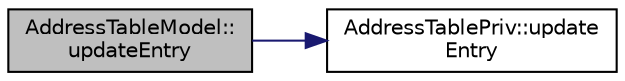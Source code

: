 digraph "AddressTableModel::updateEntry"
{
  edge [fontname="Helvetica",fontsize="10",labelfontname="Helvetica",labelfontsize="10"];
  node [fontname="Helvetica",fontsize="10",shape=record];
  rankdir="LR";
  Node241 [label="AddressTableModel::\lupdateEntry",height=0.2,width=0.4,color="black", fillcolor="grey75", style="filled", fontcolor="black"];
  Node241 -> Node242 [color="midnightblue",fontsize="10",style="solid",fontname="Helvetica"];
  Node242 [label="AddressTablePriv::update\lEntry",height=0.2,width=0.4,color="black", fillcolor="white", style="filled",URL="$class_address_table_priv.html#a6f4b10febc3055afde7200c0dbc8ccef"];
}
